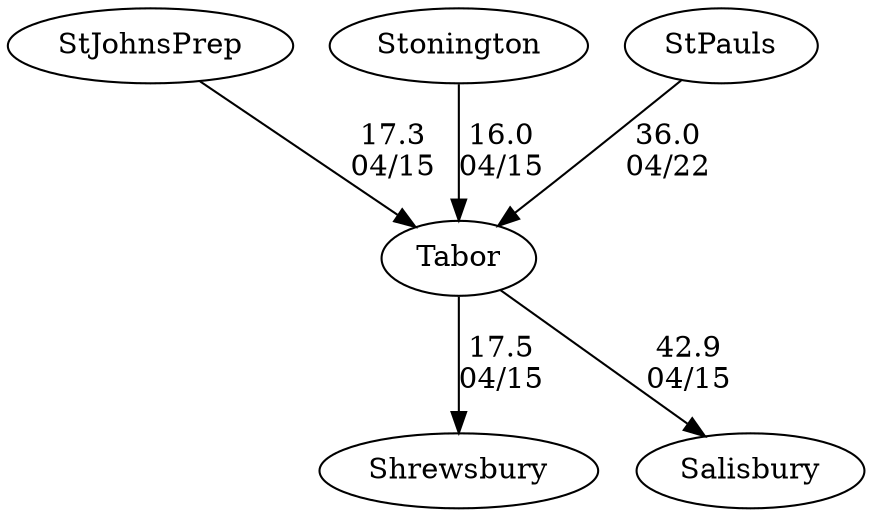 digraph boys2eightsTabor {StJohnsPrep [URL="boys2eightsTaborStJohnsPrep.html"];Stonington [URL="boys2eightsTaborStonington.html"];Tabor [URL="boys2eightsTaborTabor.html"];StPauls [URL="boys2eightsTaborStPauls.html"];Shrewsbury [URL="boys2eightsTaborShrewsbury.html"];Salisbury [URL="boys2eightsTaborSalisbury.html"];StPauls -> Tabor[label="36.0
04/22", weight="64", tooltip="NEIRA Boys Eights,St. Paul's School vs. Tabor Academy			
Distance: 1500 meters Conditions: Quartering tailwind at the start of the afternoon lessened through the racing. Comments: Race order: B3-B2-B1-B4/5.
B3 started one seat over the line. In the B4/B5 race, Tabor caught a significant but not boat-stopping crab in the first 250m.
Thanks to Tabor for making the trip up north to SPS.
None", URL="http://www.row2k.com/results/resultspage.cfm?UID=D2CE9441EE097BC2DF6FB9A7EBE00D58&cat=1", random="random"]; 
StJohnsPrep -> Tabor[label="17.3
04/15", weight="83", tooltip="NEIRA Boys & Girls Eights,Simsbury/Tabor Invitational			
Distance: 1500 Meters Conditions: Light wind changing throughout the day, starting as a tailwind, then a cross-wind and finishing the day as headwind. Comments: Races were floating starts, please do not compare times. In the B1 race Tabor caught a boat stopping crab at 300 meters down. In the B4, St. John's B had 2 boat stopping crabs. Also in the B4, Stonington B3 raced in this event due to illness. A special thank you to St. John's an Shrewsbury for hosting the day. Simsbury wins the Simsbury/Tabor Pincombe Cup.
None", URL="http://www.row2k.com/results/resultspage.cfm?UID=B556AC071CAC1B11C5C5DB503D2B0FF0&cat=5", random="random"]; 
Stonington -> Tabor[label="16.0
04/15", weight="84", tooltip="NEIRA Boys & Girls Eights,Simsbury/Tabor Invitational			
Distance: 1500 Meters Conditions: Light wind changing throughout the day, starting as a tailwind, then a cross-wind and finishing the day as headwind. Comments: Races were floating starts, please do not compare times. In the B1 race Tabor caught a boat stopping crab at 300 meters down. In the B4, St. John's B had 2 boat stopping crabs. Also in the B4, Stonington B3 raced in this event due to illness. A special thank you to St. John's an Shrewsbury for hosting the day. Simsbury wins the Simsbury/Tabor Pincombe Cup.
None", URL="http://www.row2k.com/results/resultspage.cfm?UID=B556AC071CAC1B11C5C5DB503D2B0FF0&cat=5", random="random"]; 
Tabor -> Shrewsbury[label="17.5
04/15", weight="83", tooltip="NEIRA Boys & Girls Eights,Simsbury/Tabor Invitational			
Distance: 1500 Meters Conditions: Light wind changing throughout the day, starting as a tailwind, then a cross-wind and finishing the day as headwind. Comments: Races were floating starts, please do not compare times. In the B1 race Tabor caught a boat stopping crab at 300 meters down. In the B4, St. John's B had 2 boat stopping crabs. Also in the B4, Stonington B3 raced in this event due to illness. A special thank you to St. John's an Shrewsbury for hosting the day. Simsbury wins the Simsbury/Tabor Pincombe Cup.
None", URL="http://www.row2k.com/results/resultspage.cfm?UID=B556AC071CAC1B11C5C5DB503D2B0FF0&cat=5", random="random"]; 
Tabor -> Salisbury[label="42.9
04/15", weight="58", tooltip="NEIRA Boys & Girls Eights,Simsbury/Tabor Invitational			
Distance: 1500 Meters Conditions: Light wind changing throughout the day, starting as a tailwind, then a cross-wind and finishing the day as headwind. Comments: Races were floating starts, please do not compare times. In the B1 race Tabor caught a boat stopping crab at 300 meters down. In the B4, St. John's B had 2 boat stopping crabs. Also in the B4, Stonington B3 raced in this event due to illness. A special thank you to St. John's an Shrewsbury for hosting the day. Simsbury wins the Simsbury/Tabor Pincombe Cup.
None", URL="http://www.row2k.com/results/resultspage.cfm?UID=B556AC071CAC1B11C5C5DB503D2B0FF0&cat=5", random="random"]}